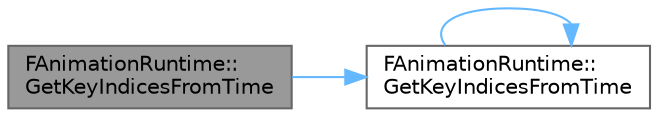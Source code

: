 digraph "FAnimationRuntime::GetKeyIndicesFromTime"
{
 // INTERACTIVE_SVG=YES
 // LATEX_PDF_SIZE
  bgcolor="transparent";
  edge [fontname=Helvetica,fontsize=10,labelfontname=Helvetica,labelfontsize=10];
  node [fontname=Helvetica,fontsize=10,shape=box,height=0.2,width=0.4];
  rankdir="LR";
  Node1 [id="Node000001",label="FAnimationRuntime::\lGetKeyIndicesFromTime",height=0.2,width=0.4,color="gray40", fillcolor="grey60", style="filled", fontcolor="black",tooltip="Get KeyIndices using FFrameRate::AsFrameTime to calculate the keys and alpha value."];
  Node1 -> Node2 [id="edge1_Node000001_Node000002",color="steelblue1",style="solid",tooltip=" "];
  Node2 [id="Node000002",label="FAnimationRuntime::\lGetKeyIndicesFromTime",height=0.2,width=0.4,color="grey40", fillcolor="white", style="filled",URL="$d9/d74/classFAnimationRuntime.html#a98bad64c369d24cf6bea481dbc30b1f7",tooltip="Get Key Indices (start/end with alpha from start) with input parameter Time, NumKeys from % from Star..."];
  Node2 -> Node2 [id="edge2_Node000002_Node000002",color="steelblue1",style="solid",tooltip=" "];
}
